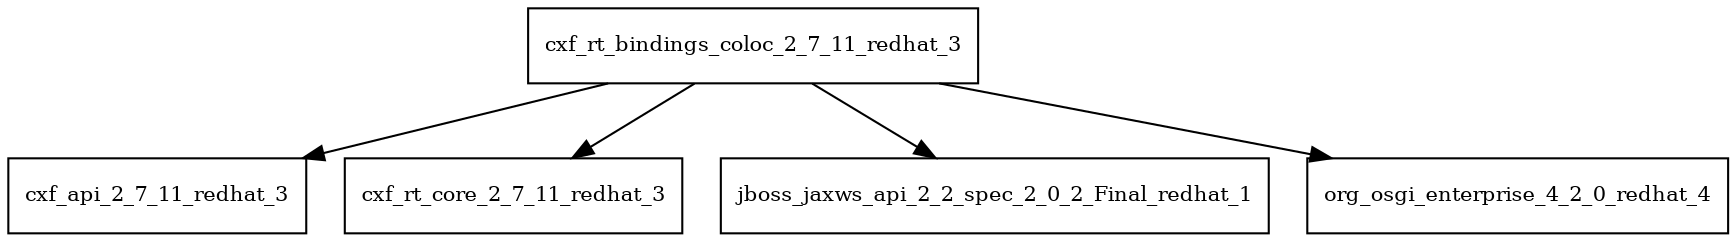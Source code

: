 digraph cxf_rt_bindings_coloc_2_7_11_redhat_3_dependencies {
  node [shape = box, fontsize=10.0];
  cxf_rt_bindings_coloc_2_7_11_redhat_3 -> cxf_api_2_7_11_redhat_3;
  cxf_rt_bindings_coloc_2_7_11_redhat_3 -> cxf_rt_core_2_7_11_redhat_3;
  cxf_rt_bindings_coloc_2_7_11_redhat_3 -> jboss_jaxws_api_2_2_spec_2_0_2_Final_redhat_1;
  cxf_rt_bindings_coloc_2_7_11_redhat_3 -> org_osgi_enterprise_4_2_0_redhat_4;
}
